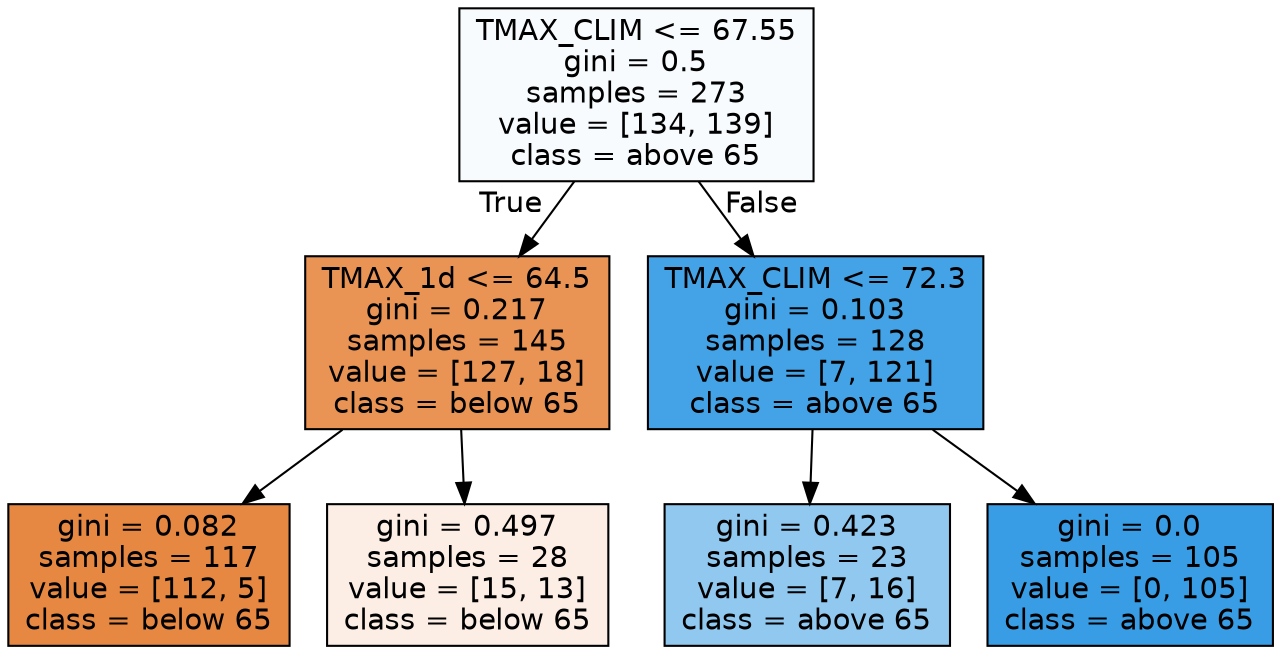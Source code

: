 digraph Tree {
node [shape=box, style="filled", color="black", fontname="helvetica"] ;
edge [fontname="helvetica"] ;
0 [label="TMAX_CLIM <= 67.55\ngini = 0.5\nsamples = 273\nvalue = [134, 139]\nclass = above 65", fillcolor="#f8fbfe"] ;
1 [label="TMAX_1d <= 64.5\ngini = 0.217\nsamples = 145\nvalue = [127, 18]\nclass = below 65", fillcolor="#e99355"] ;
0 -> 1 [labeldistance=2.5, labelangle=45, headlabel="True"] ;
2 [label="gini = 0.082\nsamples = 117\nvalue = [112, 5]\nclass = below 65", fillcolor="#e68742"] ;
1 -> 2 ;
3 [label="gini = 0.497\nsamples = 28\nvalue = [15, 13]\nclass = below 65", fillcolor="#fceee5"] ;
1 -> 3 ;
4 [label="TMAX_CLIM <= 72.3\ngini = 0.103\nsamples = 128\nvalue = [7, 121]\nclass = above 65", fillcolor="#44a3e7"] ;
0 -> 4 [labeldistance=2.5, labelangle=-45, headlabel="False"] ;
5 [label="gini = 0.423\nsamples = 23\nvalue = [7, 16]\nclass = above 65", fillcolor="#90c8f0"] ;
4 -> 5 ;
6 [label="gini = 0.0\nsamples = 105\nvalue = [0, 105]\nclass = above 65", fillcolor="#399de5"] ;
4 -> 6 ;
}